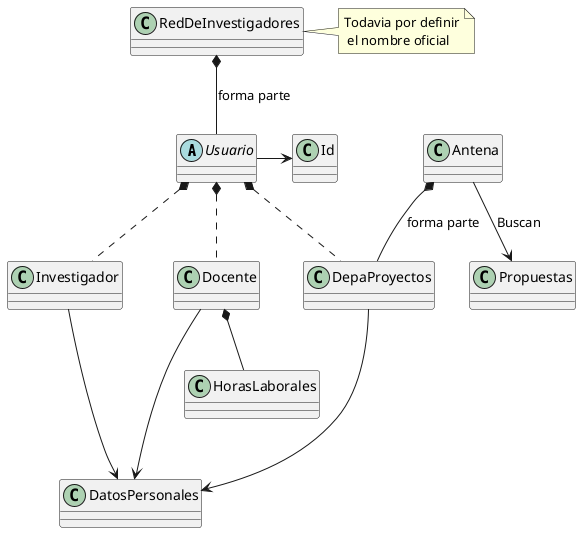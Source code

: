 @startuml

abstract Usuario
class Propuestas
class Investigador
class Docente
class DatosPersonales
class DepaProyectos
class Antena
class RedDeInvestigadores
note right: Todavia por definir\n el nombre oficial

RedDeInvestigadores *-- Usuario : "forma parte"
Usuario *.. Investigador
Usuario *.. Docente
Usuario *.. DepaProyectos
Usuario -> Id
DepaProyectos ---> DatosPersonales
Docente --> DatosPersonales
Investigador ---> DatosPersonales
Docente *-- HorasLaborales
Antena *-- DepaProyectos : "forma parte"
Antena --> Propuestas : "Buscan"

@enduml